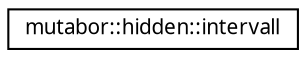digraph "Grafische Darstellung der Klassenhierarchie"
{
  edge [fontname="Sans",fontsize="10",labelfontname="Sans",labelfontsize="10"];
  node [fontname="Sans",fontsize="10",shape=record];
  rankdir="LR";
  Node0 [label="mutabor::hidden::intervall",height=0.2,width=0.4,color="black", fillcolor="white", style="filled",URL="$dc/d19/structmutabor_1_1hidden_1_1intervall.html"];
}
